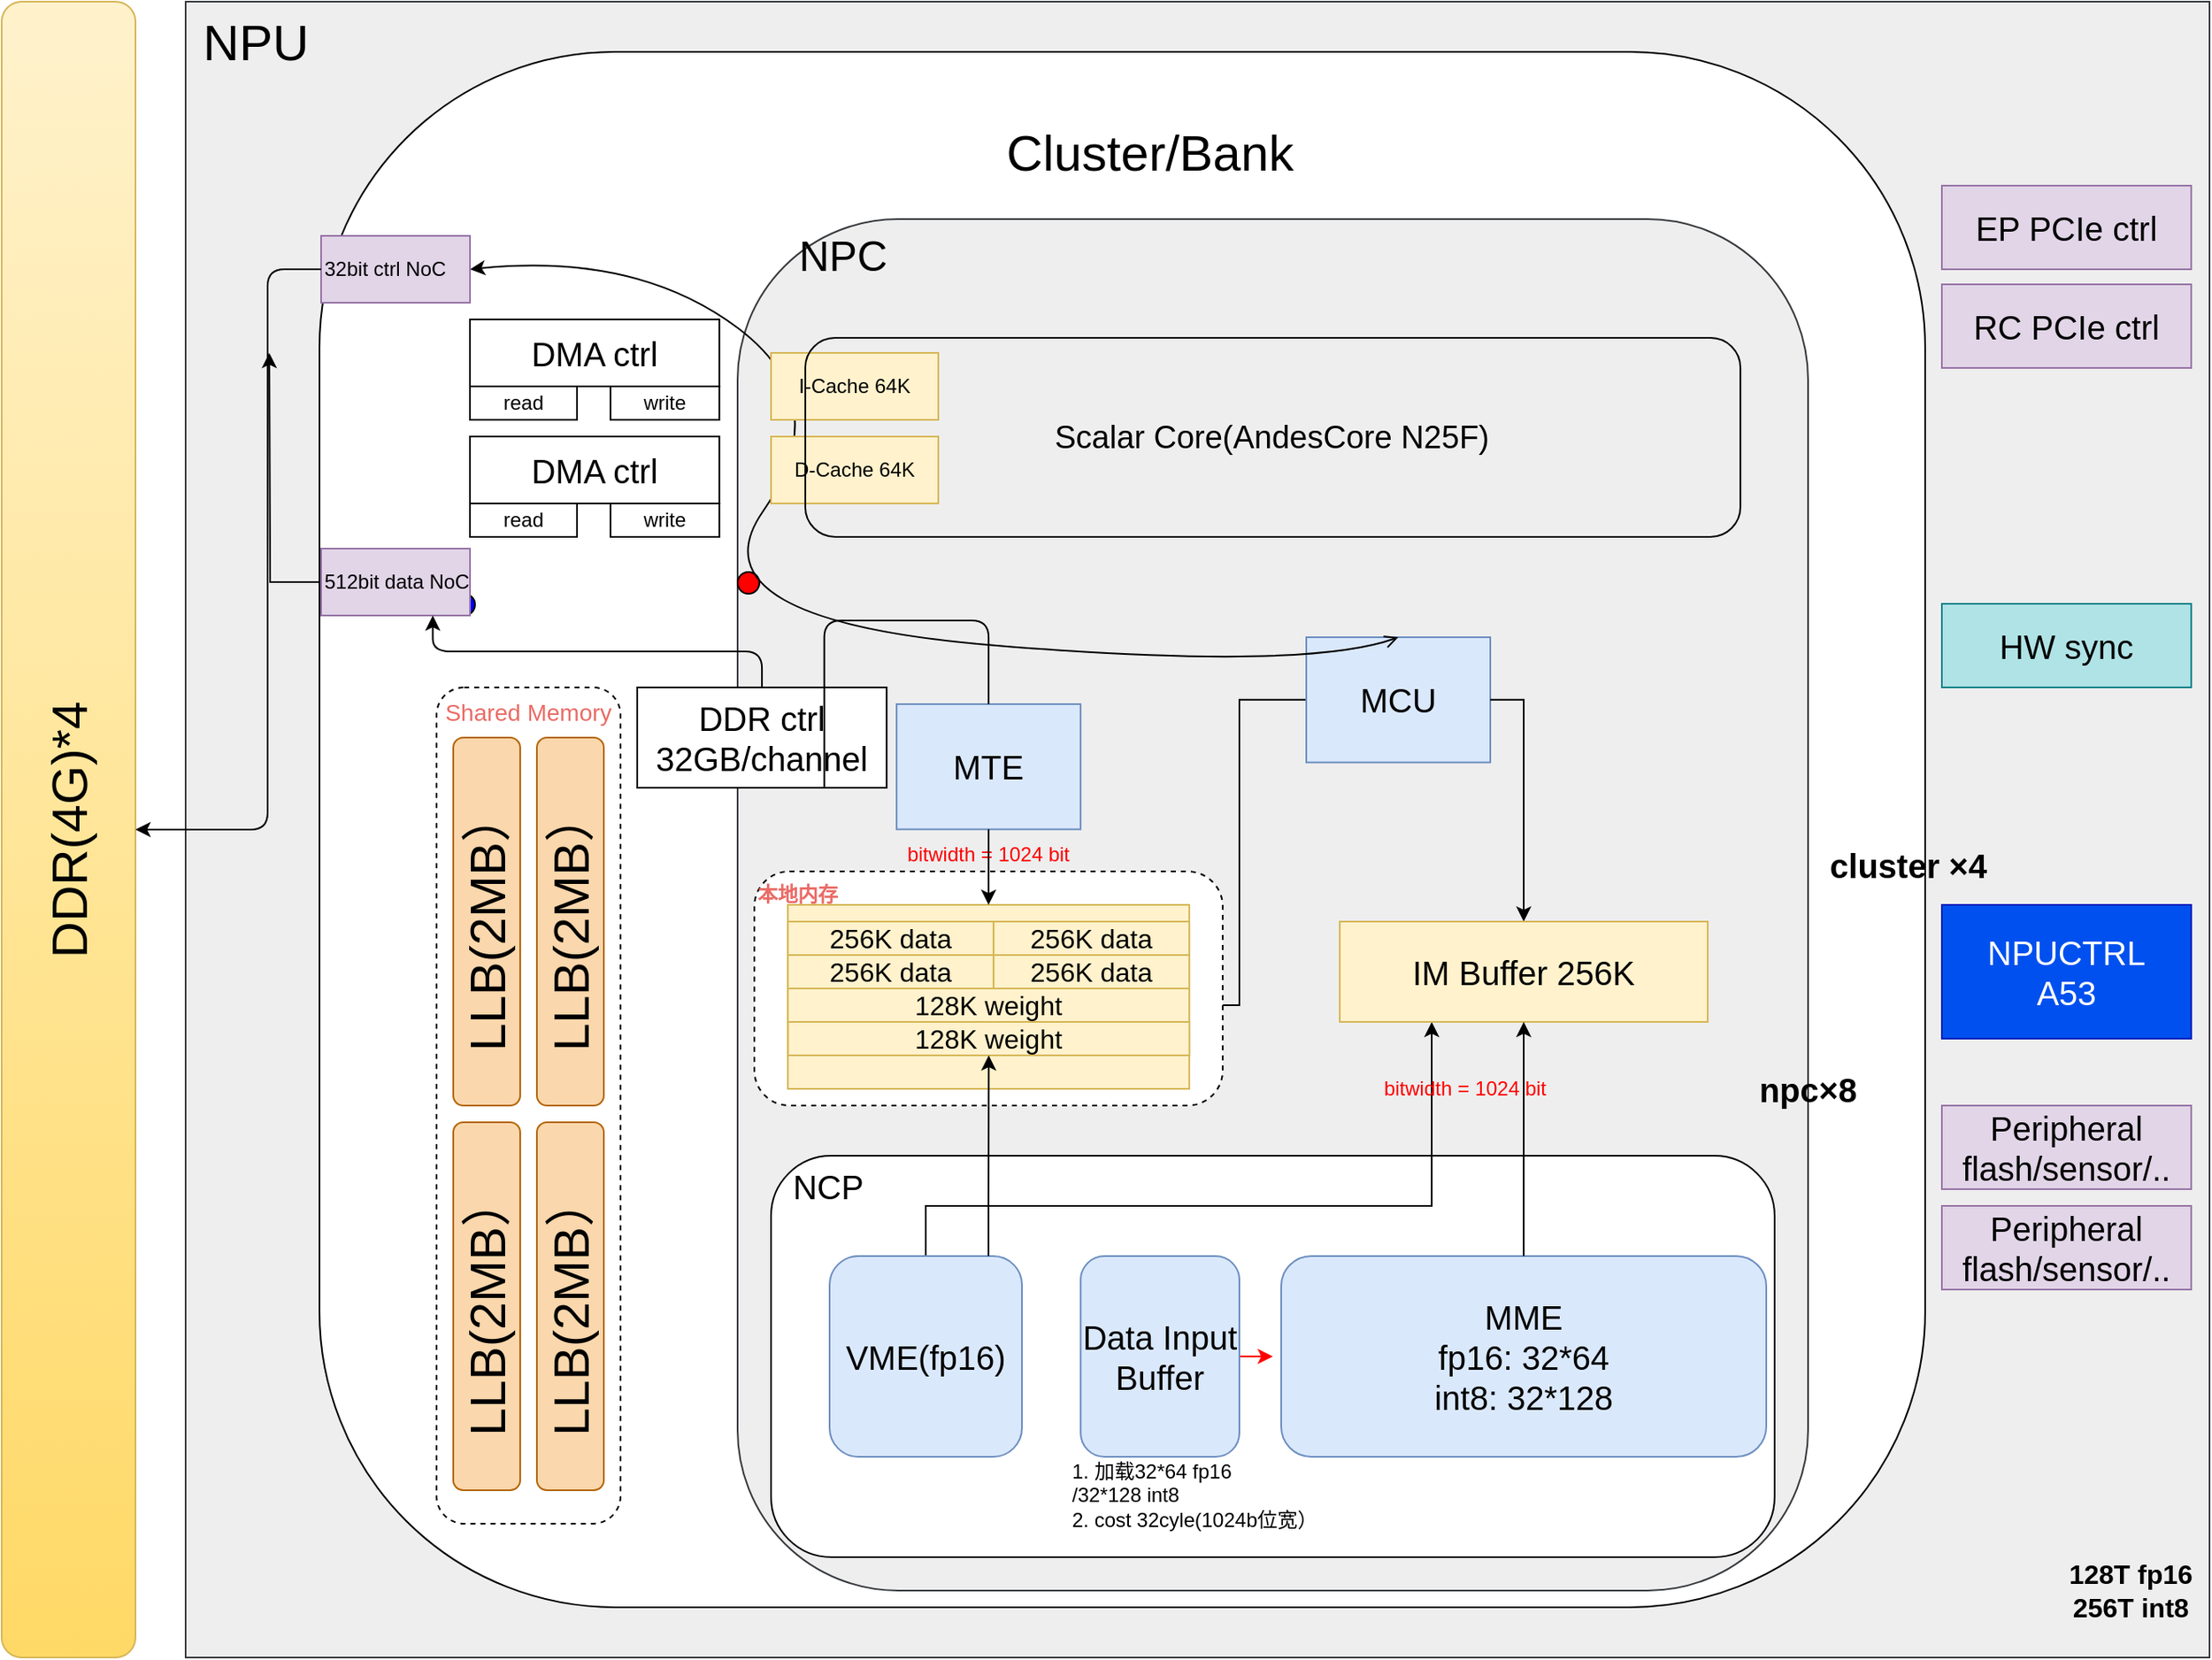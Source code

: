<mxfile version="15.8.2" type="github" pages="3">
  <diagram id="RH-BXJlY21HK2ncOQb-6" name="Page-1">
    <mxGraphModel dx="1635" dy="900" grid="1" gridSize="10" guides="1" tooltips="1" connect="1" arrows="1" fold="1" page="1" pageScale="1" pageWidth="827" pageHeight="1169" math="0" shadow="0">
      <root>
        <mxCell id="0" />
        <mxCell id="1" parent="0" />
        <mxCell id="VPZMi2zPwCTPfSnQQ41B-2" value="&lt;font style=&quot;font-size: 30px&quot;&gt;&amp;nbsp;NPU&lt;/font&gt;" style="rounded=0;whiteSpace=wrap;html=1;fontSize=20;align=left;verticalAlign=top;fillColor=#eeeeee;strokeColor=#36393d;" parent="1" vertex="1">
          <mxGeometry x="390" y="100" width="1210" height="990" as="geometry" />
        </mxCell>
        <mxCell id="VPZMi2zPwCTPfSnQQ41B-3" value="&lt;font style=&quot;font-size: 30px&quot;&gt;&amp;nbsp; &amp;nbsp; &amp;nbsp;&lt;br&gt;&amp;nbsp; &amp;nbsp; Cluster/Bank&lt;/font&gt;" style="rounded=1;whiteSpace=wrap;html=1;align=center;verticalAlign=top;fontSize=25;arcSize=19;" parent="1" vertex="1">
          <mxGeometry x="470" y="130" width="960" height="930" as="geometry" />
        </mxCell>
        <mxCell id="VPZMi2zPwCTPfSnQQ41B-4" value="&lt;font style=&quot;font-size: 25px&quot;&gt;&amp;nbsp; &amp;nbsp; &amp;nbsp;NPC&lt;/font&gt;" style="rounded=1;whiteSpace=wrap;html=1;align=left;verticalAlign=top;fontSize=25;fillColor=#eeeeee;strokeColor=#36393d;" parent="1" vertex="1">
          <mxGeometry x="720" y="230" width="640" height="820" as="geometry" />
        </mxCell>
        <mxCell id="VPZMi2zPwCTPfSnQQ41B-155" value="" style="edgeStyle=orthogonalEdgeStyle;rounded=0;orthogonalLoop=1;jettySize=auto;html=1;entryX=1;entryY=0.5;entryDx=0;entryDy=0;exitX=0;exitY=0.5;exitDx=0;exitDy=0;" parent="1" source="VPZMi2zPwCTPfSnQQ41B-48" target="VPZMi2zPwCTPfSnQQ41B-152" edge="1">
          <mxGeometry relative="1" as="geometry">
            <Array as="points">
              <mxPoint x="1020" y="517" />
              <mxPoint x="1020" y="700" />
              <mxPoint x="990" y="700" />
            </Array>
          </mxGeometry>
        </mxCell>
        <mxCell id="VPZMi2zPwCTPfSnQQ41B-48" value="MCU" style="rounded=0;whiteSpace=wrap;html=1;align=center;fontSize=20;fillColor=#dae8fc;strokeColor=#6c8ebf;" parent="1" vertex="1">
          <mxGeometry x="1060" y="480.0" width="110" height="74.83" as="geometry" />
        </mxCell>
        <mxCell id="VPZMi2zPwCTPfSnQQ41B-53" value="&lt;font style=&quot;font-size: 30px&quot;&gt;LLB(2MB）&lt;br&gt;&lt;/font&gt;" style="rounded=1;whiteSpace=wrap;html=1;align=center;direction=east;flipV=0;horizontal=0;fontSize=25;fillColor=#fad7ac;strokeColor=#b46504;" parent="1" vertex="1">
          <mxGeometry x="550" y="540" width="40" height="220" as="geometry" />
        </mxCell>
        <mxCell id="VPZMi2zPwCTPfSnQQ41B-54" value="&lt;font style=&quot;font-size: 20px&quot;&gt;&amp;nbsp; NCP&lt;/font&gt;" style="rounded=1;whiteSpace=wrap;html=1;align=left;verticalAlign=top;fontSize=20;" parent="1" vertex="1">
          <mxGeometry x="740" y="790" width="600" height="240" as="geometry" />
        </mxCell>
        <mxCell id="VPZMi2zPwCTPfSnQQ41B-61" value="&lt;b&gt;npc×8&lt;/b&gt;" style="text;html=1;strokeColor=none;fillColor=none;align=center;verticalAlign=middle;whiteSpace=wrap;rounded=0;fontSize=20;" parent="1" vertex="1">
          <mxGeometry x="1340" y="740" width="40" height="20" as="geometry" />
        </mxCell>
        <mxCell id="VPZMi2zPwCTPfSnQQ41B-75" value="" style="ellipse;whiteSpace=wrap;html=1;aspect=fixed;fontSize=20;align=center;fillColor=#FF0000;" parent="1" vertex="1">
          <mxGeometry x="720" y="441" width="13" height="13" as="geometry" />
        </mxCell>
        <mxCell id="VPZMi2zPwCTPfSnQQ41B-79" value="" style="curved=1;endArrow=classic;html=1;strokeColor=#000000;fontSize=20;exitX=0.5;exitY=0;exitDx=0;exitDy=0;startArrow=open;startFill=0;entryX=1;entryY=0.5;entryDx=0;entryDy=0;" parent="1" source="VPZMi2zPwCTPfSnQQ41B-48" target="VPZMi2zPwCTPfSnQQ41B-87" edge="1">
          <mxGeometry width="50" height="50" relative="1" as="geometry">
            <mxPoint x="1078.5" y="525.167" as="sourcePoint" />
            <mxPoint x="1210" y="280" as="targetPoint" />
            <Array as="points">
              <mxPoint x="1060" y="500" />
              <mxPoint x="690" y="470" />
              <mxPoint x="780" y="340" />
              <mxPoint x="660" y="250" />
            </Array>
          </mxGeometry>
        </mxCell>
        <mxCell id="VPZMi2zPwCTPfSnQQ41B-83" value="" style="ellipse;whiteSpace=wrap;html=1;aspect=fixed;fontSize=20;align=center;fillColor=#0000FF;" parent="1" vertex="1">
          <mxGeometry x="549.997" y="454" width="13" height="13" as="geometry" />
        </mxCell>
        <mxCell id="VPZMi2zPwCTPfSnQQ41B-86" value="&lt;b&gt;cluster ×4&lt;/b&gt;" style="text;html=1;strokeColor=none;fillColor=none;align=center;verticalAlign=middle;whiteSpace=wrap;rounded=0;fontSize=20;" parent="1" vertex="1">
          <mxGeometry x="1370" y="605.5" width="100" height="20" as="geometry" />
        </mxCell>
        <mxCell id="VPZMi2zPwCTPfSnQQ41B-87" value="32bit ctrl NoC" style="rounded=0;whiteSpace=wrap;html=1;align=left;fillColor=#e1d5e7;strokeColor=#9673a6;" parent="1" vertex="1">
          <mxGeometry x="471" y="240" width="89" height="40" as="geometry" />
        </mxCell>
        <mxCell id="VPZMi2zPwCTPfSnQQ41B-164" style="edgeStyle=orthogonalEdgeStyle;rounded=0;orthogonalLoop=1;jettySize=auto;html=1;exitX=0;exitY=0.5;exitDx=0;exitDy=0;" parent="1" source="VPZMi2zPwCTPfSnQQ41B-88" edge="1">
          <mxGeometry relative="1" as="geometry">
            <mxPoint x="440" y="310" as="targetPoint" />
          </mxGeometry>
        </mxCell>
        <mxCell id="VPZMi2zPwCTPfSnQQ41B-88" value="512bit data NoC" style="rounded=0;whiteSpace=wrap;html=1;align=left;fillColor=#e1d5e7;strokeColor=#9673a6;" parent="1" vertex="1">
          <mxGeometry x="471" y="427" width="89" height="40" as="geometry" />
        </mxCell>
        <mxCell id="VPZMi2zPwCTPfSnQQ41B-94" value="" style="group" parent="1" vertex="1" connectable="0">
          <mxGeometry x="560.0" y="360" width="149.1" height="60" as="geometry" />
        </mxCell>
        <mxCell id="VPZMi2zPwCTPfSnQQ41B-42" value="&lt;font style=&quot;font-size: 20px&quot;&gt;DMA ctrl&lt;/font&gt;" style="rounded=0;whiteSpace=wrap;html=1;align=center;fontSize=20;" parent="VPZMi2zPwCTPfSnQQ41B-94" vertex="1">
          <mxGeometry width="149.1" height="40" as="geometry" />
        </mxCell>
        <mxCell id="VPZMi2zPwCTPfSnQQ41B-90" value="read" style="rounded=0;whiteSpace=wrap;html=1;align=center;" parent="VPZMi2zPwCTPfSnQQ41B-94" vertex="1">
          <mxGeometry x="1.137e-13" y="40" width="64" height="20" as="geometry" />
        </mxCell>
        <mxCell id="VPZMi2zPwCTPfSnQQ41B-91" value="write" style="rounded=0;whiteSpace=wrap;html=1;align=center;" parent="VPZMi2zPwCTPfSnQQ41B-94" vertex="1">
          <mxGeometry x="84.0" y="40" width="65.1" height="20" as="geometry" />
        </mxCell>
        <mxCell id="VPZMi2zPwCTPfSnQQ41B-95" value="" style="group" parent="1" vertex="1" connectable="0">
          <mxGeometry x="560" y="290" width="149.1" height="60" as="geometry" />
        </mxCell>
        <mxCell id="VPZMi2zPwCTPfSnQQ41B-96" value="&lt;font style=&quot;font-size: 20px&quot;&gt;DMA ctrl&lt;/font&gt;" style="rounded=0;whiteSpace=wrap;html=1;align=center;fontSize=20;" parent="VPZMi2zPwCTPfSnQQ41B-95" vertex="1">
          <mxGeometry width="149.1" height="40" as="geometry" />
        </mxCell>
        <mxCell id="VPZMi2zPwCTPfSnQQ41B-97" value="read" style="rounded=0;whiteSpace=wrap;html=1;align=center;" parent="VPZMi2zPwCTPfSnQQ41B-95" vertex="1">
          <mxGeometry x="1.137e-13" y="40" width="64" height="20" as="geometry" />
        </mxCell>
        <mxCell id="VPZMi2zPwCTPfSnQQ41B-98" value="write" style="rounded=0;whiteSpace=wrap;html=1;align=center;" parent="VPZMi2zPwCTPfSnQQ41B-95" vertex="1">
          <mxGeometry x="84.0" y="40" width="65.1" height="20" as="geometry" />
        </mxCell>
        <mxCell id="VPZMi2zPwCTPfSnQQ41B-101" value="&lt;font style=&quot;font-size: 20px&quot;&gt;EP PCIe ctrl&lt;br&gt;&lt;/font&gt;" style="rounded=0;whiteSpace=wrap;html=1;align=center;fontSize=20;fillColor=#e1d5e7;strokeColor=#9673a6;" parent="1" vertex="1">
          <mxGeometry x="1440" y="210" width="149.1" height="50" as="geometry" />
        </mxCell>
        <mxCell id="VPZMi2zPwCTPfSnQQ41B-102" value="&lt;font style=&quot;font-size: 20px&quot;&gt;RC PCIe ctrl&lt;br&gt;&lt;/font&gt;" style="rounded=0;whiteSpace=wrap;html=1;align=center;fontSize=20;fillColor=#e1d5e7;strokeColor=#9673a6;" parent="1" vertex="1">
          <mxGeometry x="1440" y="269" width="149.1" height="50" as="geometry" />
        </mxCell>
        <mxCell id="VPZMi2zPwCTPfSnQQ41B-103" value="&lt;font style=&quot;font-size: 20px&quot;&gt;HW sync&lt;br&gt;&lt;/font&gt;" style="rounded=0;whiteSpace=wrap;html=1;align=center;fontSize=20;fillColor=#b0e3e6;strokeColor=#0e8088;" parent="1" vertex="1">
          <mxGeometry x="1440" y="460" width="149.1" height="50" as="geometry" />
        </mxCell>
        <mxCell id="VPZMi2zPwCTPfSnQQ41B-104" value="&lt;font style=&quot;font-size: 30px&quot;&gt;DDR(4G)*4&lt;br&gt;&lt;/font&gt;" style="rounded=1;whiteSpace=wrap;html=1;align=center;direction=east;flipV=0;horizontal=0;fontSize=25;fillColor=#fff2cc;strokeColor=#d6b656;gradientColor=#ffd966;" parent="1" vertex="1">
          <mxGeometry x="280" y="100" width="80" height="990" as="geometry" />
        </mxCell>
        <mxCell id="VPZMi2zPwCTPfSnQQ41B-105" value="&lt;font style=&quot;font-size: 20px&quot;&gt;NPUCTRL&lt;br&gt;A53&lt;br&gt;&lt;/font&gt;" style="rounded=0;whiteSpace=wrap;html=1;align=center;fontSize=20;fillColor=#0050ef;strokeColor=#001DBC;fontColor=#ffffff;" parent="1" vertex="1">
          <mxGeometry x="1440" y="640" width="149.1" height="80" as="geometry" />
        </mxCell>
        <mxCell id="VPZMi2zPwCTPfSnQQ41B-106" value="&lt;font style=&quot;font-size: 20px&quot;&gt;&lt;span class=&quot;fontstyle0&quot;&gt;Peripheral&lt;br&gt;&lt;/span&gt;flash/sensor/..&lt;br style=&quot;line-height: normal&quot;&gt;&lt;/font&gt;" style="rounded=0;whiteSpace=wrap;html=1;align=center;fontSize=20;fillColor=#e1d5e7;strokeColor=#9673a6;" parent="1" vertex="1">
          <mxGeometry x="1440" y="760" width="149.1" height="50" as="geometry" />
        </mxCell>
        <mxCell id="VPZMi2zPwCTPfSnQQ41B-107" value="&lt;font style=&quot;font-size: 20px&quot;&gt;&lt;span class=&quot;fontstyle0&quot;&gt;Peripheral&lt;br&gt;&lt;/span&gt;flash/sensor/..&lt;br style=&quot;line-height: normal&quot;&gt;&lt;/font&gt;" style="rounded=0;whiteSpace=wrap;html=1;align=center;fontSize=20;fillColor=#e1d5e7;strokeColor=#9673a6;" parent="1" vertex="1">
          <mxGeometry x="1440" y="820" width="149.1" height="50" as="geometry" />
        </mxCell>
        <mxCell id="VPZMi2zPwCTPfSnQQ41B-108" value="&lt;font style=&quot;font-size: 16px&quot;&gt;&lt;b&gt;128T fp16&lt;br&gt;256T int8&lt;/b&gt;&lt;/font&gt;" style="text;html=1;strokeColor=none;fillColor=none;align=center;verticalAlign=middle;whiteSpace=wrap;rounded=0;" parent="1" vertex="1">
          <mxGeometry x="1508.1" y="1040" width="90" height="20" as="geometry" />
        </mxCell>
        <mxCell id="VPZMi2zPwCTPfSnQQ41B-111" value="I-Cache 64K" style="rounded=0;whiteSpace=wrap;html=1;align=center;fillColor=#fff2cc;strokeColor=#d6b656;" parent="1" vertex="1">
          <mxGeometry x="740" y="310" width="100" height="40" as="geometry" />
        </mxCell>
        <mxCell id="VPZMi2zPwCTPfSnQQ41B-113" value="D-Cache 64K" style="rounded=0;whiteSpace=wrap;html=1;align=center;fillColor=#fff2cc;strokeColor=#d6b656;" parent="1" vertex="1">
          <mxGeometry x="740" y="360" width="100" height="40" as="geometry" />
        </mxCell>
        <mxCell id="VPZMi2zPwCTPfSnQQ41B-116" value="MTE" style="rounded=0;whiteSpace=wrap;html=1;align=center;fontSize=20;fillColor=#dae8fc;strokeColor=#6c8ebf;" parent="1" vertex="1">
          <mxGeometry x="815.05" y="520" width="110" height="74.83" as="geometry" />
        </mxCell>
        <mxCell id="VPZMi2zPwCTPfSnQQ41B-124" style="edgeStyle=orthogonalEdgeStyle;rounded=0;orthogonalLoop=1;jettySize=auto;html=1;exitX=1;exitY=0.5;exitDx=0;exitDy=0;entryX=0.5;entryY=0;entryDx=0;entryDy=0;" parent="1" source="VPZMi2zPwCTPfSnQQ41B-48" target="VPZMi2zPwCTPfSnQQ41B-146" edge="1">
          <mxGeometry relative="1" as="geometry">
            <mxPoint x="1190" y="640" as="targetPoint" />
            <Array as="points">
              <mxPoint x="1190" y="517" />
              <mxPoint x="1190" y="650" />
            </Array>
          </mxGeometry>
        </mxCell>
        <mxCell id="VPZMi2zPwCTPfSnQQ41B-163" style="edgeStyle=orthogonalEdgeStyle;rounded=0;orthogonalLoop=1;jettySize=auto;html=1;exitX=0;exitY=0.5;exitDx=0;exitDy=0;entryX=0.25;entryY=1;entryDx=0;entryDy=0;" parent="1" source="VPZMi2zPwCTPfSnQQ41B-134" target="VPZMi2zPwCTPfSnQQ41B-146" edge="1">
          <mxGeometry relative="1" as="geometry">
            <Array as="points">
              <mxPoint x="833" y="820" />
              <mxPoint x="1135" y="820" />
            </Array>
          </mxGeometry>
        </mxCell>
        <mxCell id="VPZMi2zPwCTPfSnQQ41B-134" value="&lt;span style=&quot;font-size: 20px&quot;&gt;VME(fp16)&lt;/span&gt;" style="rounded=1;whiteSpace=wrap;html=1;align=center;direction=south;fillColor=#dae8fc;strokeColor=#6c8ebf;" parent="1" vertex="1">
          <mxGeometry x="775" y="850" width="115" height="120" as="geometry" />
        </mxCell>
        <mxCell id="VPZMi2zPwCTPfSnQQ41B-135" value="&lt;span style=&quot;font-size: 20px&quot;&gt;MME&lt;br&gt;fp16: 32*64&lt;br&gt;int8: 32*128&lt;br&gt;&lt;/span&gt;" style="rounded=1;whiteSpace=wrap;html=1;align=center;fillColor=#dae8fc;strokeColor=#6c8ebf;" parent="1" vertex="1">
          <mxGeometry x="1045" y="850" width="290" height="120" as="geometry" />
        </mxCell>
        <mxCell id="2h-o2RLka2krurUrH0nV-1" style="edgeStyle=orthogonalEdgeStyle;rounded=0;orthogonalLoop=1;jettySize=auto;html=1;exitX=0.5;exitY=0;exitDx=0;exitDy=0;strokeWidth=1;strokeColor=#FF0000;" parent="1" source="VPZMi2zPwCTPfSnQQ41B-136" target="VPZMi2zPwCTPfSnQQ41B-54" edge="1">
          <mxGeometry relative="1" as="geometry" />
        </mxCell>
        <mxCell id="VPZMi2zPwCTPfSnQQ41B-136" value="&lt;span style=&quot;font-size: 20px&quot;&gt;Data Input&lt;br&gt;Buffer&lt;br&gt;&lt;/span&gt;" style="rounded=1;whiteSpace=wrap;html=1;align=center;direction=south;fillColor=#dae8fc;strokeColor=#6c8ebf;" parent="1" vertex="1">
          <mxGeometry x="925.1" y="850" width="94.9" height="120" as="geometry" />
        </mxCell>
        <mxCell id="VPZMi2zPwCTPfSnQQ41B-146" value="IM Buffer 256K" style="rounded=0;whiteSpace=wrap;html=1;align=center;fontSize=20;horizontal=1;fillColor=#fff2cc;strokeColor=#d6b656;" parent="1" vertex="1">
          <mxGeometry x="1080" y="650" width="220" height="60" as="geometry" />
        </mxCell>
        <mxCell id="VPZMi2zPwCTPfSnQQ41B-147" value="" style="group;verticalAlign=top;align=left;" parent="1" vertex="1" connectable="0">
          <mxGeometry x="750.05" y="620" width="260" height="430" as="geometry" />
        </mxCell>
        <mxCell id="2h-o2RLka2krurUrH0nV-2" value="&lt;b&gt;&lt;font color=&quot;#ea6b66&quot;&gt;本地内存&lt;/font&gt;&lt;/b&gt;" style="rounded=1;whiteSpace=wrap;html=1;dashed=1;align=left;verticalAlign=top;" parent="VPZMi2zPwCTPfSnQQ41B-147" vertex="1">
          <mxGeometry x="-20.05" width="280.05" height="140" as="geometry" />
        </mxCell>
        <mxCell id="VPZMi2zPwCTPfSnQQ41B-148" value="L1 Buffer(1.25M)" style="rounded=0;whiteSpace=wrap;html=1;align=center;fontSize=20;horizontal=1;verticalAlign=top;fillColor=#fff2cc;strokeColor=#d6b656;" parent="VPZMi2zPwCTPfSnQQ41B-147" vertex="1">
          <mxGeometry y="20" width="240" height="110" as="geometry" />
        </mxCell>
        <mxCell id="VPZMi2zPwCTPfSnQQ41B-149" value="&lt;font style=&quot;font-size: 16px&quot;&gt;256K data&lt;/font&gt;" style="rounded=0;whiteSpace=wrap;html=1;align=center;fillColor=#fff2cc;strokeColor=#d6b656;" parent="VPZMi2zPwCTPfSnQQ41B-147" vertex="1">
          <mxGeometry y="30" width="123" height="20" as="geometry" />
        </mxCell>
        <mxCell id="VPZMi2zPwCTPfSnQQ41B-150" value="&lt;font style=&quot;font-size: 16px&quot;&gt;256K data&lt;/font&gt;" style="rounded=0;whiteSpace=wrap;html=1;align=center;fillColor=#fff2cc;strokeColor=#d6b656;" parent="VPZMi2zPwCTPfSnQQ41B-147" vertex="1">
          <mxGeometry x="123" y="30" width="117" height="20" as="geometry" />
        </mxCell>
        <mxCell id="VPZMi2zPwCTPfSnQQ41B-151" value="&lt;font style=&quot;font-size: 16px&quot;&gt;256K data&lt;/font&gt;" style="rounded=0;whiteSpace=wrap;html=1;align=center;fillColor=#fff2cc;strokeColor=#d6b656;" parent="VPZMi2zPwCTPfSnQQ41B-147" vertex="1">
          <mxGeometry y="50" width="123" height="20" as="geometry" />
        </mxCell>
        <mxCell id="VPZMi2zPwCTPfSnQQ41B-152" value="&lt;font style=&quot;font-size: 16px&quot;&gt;256K data&lt;/font&gt;" style="rounded=0;whiteSpace=wrap;html=1;align=center;fillColor=#fff2cc;strokeColor=#d6b656;" parent="VPZMi2zPwCTPfSnQQ41B-147" vertex="1">
          <mxGeometry x="123" y="50" width="117" height="20" as="geometry" />
        </mxCell>
        <mxCell id="VPZMi2zPwCTPfSnQQ41B-153" value="&lt;font style=&quot;font-size: 16px&quot;&gt;128K weight&lt;/font&gt;" style="rounded=0;whiteSpace=wrap;html=1;align=center;fillColor=#fff2cc;strokeColor=#d6b656;" parent="VPZMi2zPwCTPfSnQQ41B-147" vertex="1">
          <mxGeometry y="70" width="240" height="20" as="geometry" />
        </mxCell>
        <mxCell id="VPZMi2zPwCTPfSnQQ41B-154" value="&lt;font style=&quot;font-size: 16px&quot;&gt;128K weight&lt;/font&gt;" style="rounded=0;whiteSpace=wrap;html=1;align=center;fillColor=#fff2cc;strokeColor=#d6b656;" parent="VPZMi2zPwCTPfSnQQ41B-147" vertex="1">
          <mxGeometry x="0.1" y="90" width="240" height="20" as="geometry" />
        </mxCell>
        <mxCell id="VPZMi2zPwCTPfSnQQ41B-158" value="" style="edgeStyle=elbowEdgeStyle;elbow=vertical;endArrow=classic;html=1;exitX=0.5;exitY=0;exitDx=0;exitDy=0;entryX=0.75;entryY=1;entryDx=0;entryDy=0;startArrow=none;" parent="1" source="VPZMi2zPwCTPfSnQQ41B-99" target="VPZMi2zPwCTPfSnQQ41B-88" edge="1">
          <mxGeometry width="50" height="50" relative="1" as="geometry">
            <mxPoint x="510" y="420" as="sourcePoint" />
            <mxPoint x="660" y="568" as="targetPoint" />
            <Array as="points" />
          </mxGeometry>
        </mxCell>
        <mxCell id="VPZMi2zPwCTPfSnQQ41B-131" style="edgeStyle=orthogonalEdgeStyle;rounded=0;orthogonalLoop=1;jettySize=auto;html=1;exitX=0.5;exitY=0;exitDx=0;exitDy=0;entryX=0.5;entryY=1;entryDx=0;entryDy=0;" parent="1" source="VPZMi2zPwCTPfSnQQ41B-135" target="VPZMi2zPwCTPfSnQQ41B-146" edge="1">
          <mxGeometry relative="1" as="geometry">
            <mxPoint x="1190" y="750" as="targetPoint" />
            <Array as="points">
              <mxPoint x="1190" y="850" />
            </Array>
          </mxGeometry>
        </mxCell>
        <mxCell id="VPZMi2zPwCTPfSnQQ41B-166" value="&lt;font style=&quot;font-size: 30px&quot;&gt;LLB(2MB）&lt;br&gt;&lt;/font&gt;" style="rounded=1;whiteSpace=wrap;html=1;align=center;direction=east;flipV=0;horizontal=0;fontSize=25;fillColor=#fad7ac;strokeColor=#b46504;" parent="1" vertex="1">
          <mxGeometry x="600" y="540" width="40" height="220" as="geometry" />
        </mxCell>
        <mxCell id="VPZMi2zPwCTPfSnQQ41B-168" value="&lt;font style=&quot;font-size: 30px&quot;&gt;LLB(2MB）&lt;br&gt;&lt;/font&gt;" style="rounded=1;whiteSpace=wrap;html=1;align=center;direction=east;flipV=0;horizontal=0;fontSize=25;fillColor=#fad7ac;strokeColor=#b46504;" parent="1" vertex="1">
          <mxGeometry x="600" y="770" width="40" height="220" as="geometry" />
        </mxCell>
        <mxCell id="VPZMi2zPwCTPfSnQQ41B-169" value="&lt;font style=&quot;font-size: 30px&quot;&gt;LLB(2MB）&lt;br&gt;&lt;/font&gt;" style="rounded=1;whiteSpace=wrap;html=1;align=center;direction=east;flipV=0;horizontal=0;fontSize=25;fillColor=#fad7ac;strokeColor=#b46504;" parent="1" vertex="1">
          <mxGeometry x="550" y="770" width="40" height="220" as="geometry" />
        </mxCell>
        <mxCell id="VPZMi2zPwCTPfSnQQ41B-110" value="" style="endArrow=classic;html=1;fontFamily=Helvetica;fontSize=11;fontColor=#000000;align=center;strokeColor=#000000;edgeStyle=elbowEdgeStyle;elbow=horizontal;startArrow=none;startFill=0;endFill=1;entryX=1;entryY=0.5;entryDx=0;entryDy=0;" parent="1" source="VPZMi2zPwCTPfSnQQ41B-87" target="VPZMi2zPwCTPfSnQQ41B-104" edge="1">
          <mxGeometry width="50" height="50" relative="1" as="geometry">
            <mxPoint x="450" y="190" as="sourcePoint" />
            <mxPoint x="500" y="140" as="targetPoint" />
            <Array as="points">
              <mxPoint x="439" y="330" />
            </Array>
          </mxGeometry>
        </mxCell>
        <mxCell id="VPZMi2zPwCTPfSnQQ41B-170" value="1. 加载32*64 fp16&lt;br&gt;/32*128 int8&lt;br&gt;2. cost 32cyle(1024b位宽）&lt;br&gt;&lt;div&gt;&lt;br&gt;&lt;/div&gt;" style="text;html=1;align=left;verticalAlign=middle;resizable=0;points=[];autosize=1;strokeColor=none;" parent="1" vertex="1">
          <mxGeometry x="917.55" y="970" width="160" height="60" as="geometry" />
        </mxCell>
        <mxCell id="VPZMi2zPwCTPfSnQQ41B-174" value="bitwidth = 1024 bit" style="text;html=1;strokeColor=none;fillColor=none;align=center;verticalAlign=middle;whiteSpace=wrap;rounded=0;dashed=1;dashPattern=1 1;fontColor=#FF0000;" parent="1" vertex="1">
          <mxGeometry x="1100" y="740" width="110" height="20" as="geometry" />
        </mxCell>
        <mxCell id="VPZMi2zPwCTPfSnQQ41B-175" value="bitwidth = 1024 bit" style="text;html=1;strokeColor=none;fillColor=none;align=center;verticalAlign=middle;whiteSpace=wrap;rounded=0;dashed=1;dashPattern=1 1;fontColor=#FF0000;" parent="1" vertex="1">
          <mxGeometry x="815.05" y="600" width="110" height="20" as="geometry" />
        </mxCell>
        <mxCell id="IZw4NLqJaevcYy1kw-eQ-1" value="&lt;font style=&quot;font-size: 19px&quot;&gt;Scalar Core(AndesCore N25F)&lt;/font&gt;" style="rounded=1;whiteSpace=wrap;html=1;fillColor=none;" parent="1" vertex="1">
          <mxGeometry x="760.45" y="301" width="559.1" height="119" as="geometry" />
        </mxCell>
        <mxCell id="VPZMi2zPwCTPfSnQQ41B-156" style="edgeStyle=orthogonalEdgeStyle;rounded=0;orthogonalLoop=1;jettySize=auto;html=1;entryX=0.5;entryY=1;entryDx=0;entryDy=0;" parent="1" source="VPZMi2zPwCTPfSnQQ41B-134" target="VPZMi2zPwCTPfSnQQ41B-154" edge="1">
          <mxGeometry relative="1" as="geometry">
            <Array as="points">
              <mxPoint x="870" y="820" />
              <mxPoint x="870" y="820" />
            </Array>
          </mxGeometry>
        </mxCell>
        <mxCell id="VPZMi2zPwCTPfSnQQ41B-160" style="edgeStyle=orthogonalEdgeStyle;rounded=0;orthogonalLoop=1;jettySize=auto;html=1;exitX=0.5;exitY=1;exitDx=0;exitDy=0;entryX=0.5;entryY=0;entryDx=0;entryDy=0;" parent="1" source="VPZMi2zPwCTPfSnQQ41B-116" target="VPZMi2zPwCTPfSnQQ41B-148" edge="1">
          <mxGeometry relative="1" as="geometry" />
        </mxCell>
        <mxCell id="VPZMi2zPwCTPfSnQQ41B-99" value="&lt;font style=&quot;font-size: 20px&quot;&gt;DDR ctrl&lt;br&gt;32GB/channel&lt;br&gt;&lt;/font&gt;" style="rounded=0;whiteSpace=wrap;html=1;align=center;fontSize=20;" parent="1" vertex="1">
          <mxGeometry x="660.0" y="510" width="149.1" height="60" as="geometry" />
        </mxCell>
        <mxCell id="VPZMi2zPwCTPfSnQQ41B-172" value="&lt;font style=&quot;font-size: 14px&quot; color=&quot;#ea6b66&quot;&gt;Shared Memory&lt;/font&gt;" style="rounded=1;whiteSpace=wrap;html=1;align=center;dashed=1;fillColor=none;verticalAlign=top;" parent="1" vertex="1">
          <mxGeometry x="540" y="510" width="110" height="500" as="geometry" />
        </mxCell>
        <mxCell id="6xP5FB_vHNNzR61a9Jvr-1" value="" style="edgeStyle=elbowEdgeStyle;elbow=vertical;endArrow=none;html=1;exitX=0.5;exitY=0;exitDx=0;exitDy=0;entryX=0.75;entryY=1;entryDx=0;entryDy=0;" edge="1" parent="1" source="VPZMi2zPwCTPfSnQQ41B-116" target="VPZMi2zPwCTPfSnQQ41B-99">
          <mxGeometry width="50" height="50" relative="1" as="geometry">
            <mxPoint x="870.05" y="520" as="sourcePoint" />
            <mxPoint x="547.75" y="330" as="targetPoint" />
            <Array as="points">
              <mxPoint x="700" y="470" />
            </Array>
          </mxGeometry>
        </mxCell>
      </root>
    </mxGraphModel>
  </diagram>
  <diagram id="YUnvpL58icLQoXFxN1gV" name="Page-2">
    <mxGraphModel dx="1635" dy="900" grid="1" gridSize="10" guides="1" tooltips="1" connect="1" arrows="1" fold="1" page="1" pageScale="1" pageWidth="827" pageHeight="1169" math="0" shadow="0">
      <root>
        <mxCell id="CVZmvJqqOJEwMbDorYkQ-0" />
        <mxCell id="CVZmvJqqOJEwMbDorYkQ-1" parent="CVZmvJqqOJEwMbDorYkQ-0" />
        <mxCell id="CVZmvJqqOJEwMbDorYkQ-4" value="" style="edgeStyle=orthogonalEdgeStyle;rounded=0;orthogonalLoop=1;jettySize=auto;html=1;" edge="1" parent="CVZmvJqqOJEwMbDorYkQ-1" source="CVZmvJqqOJEwMbDorYkQ-2" target="CVZmvJqqOJEwMbDorYkQ-3">
          <mxGeometry relative="1" as="geometry" />
        </mxCell>
        <mxCell id="CVZmvJqqOJEwMbDorYkQ-6" style="edgeStyle=orthogonalEdgeStyle;rounded=0;orthogonalLoop=1;jettySize=auto;html=1;exitX=0.5;exitY=1;exitDx=0;exitDy=0;" edge="1" parent="CVZmvJqqOJEwMbDorYkQ-1" source="CVZmvJqqOJEwMbDorYkQ-2" target="CVZmvJqqOJEwMbDorYkQ-5">
          <mxGeometry relative="1" as="geometry" />
        </mxCell>
        <mxCell id="CVZmvJqqOJEwMbDorYkQ-2" value="&lt;font style=&quot;font-size: 18px&quot;&gt;core0&lt;/font&gt;" style="rounded=0;whiteSpace=wrap;html=1;" vertex="1" parent="CVZmvJqqOJEwMbDorYkQ-1">
          <mxGeometry x="250" y="140" width="120" height="60" as="geometry" />
        </mxCell>
        <mxCell id="CVZmvJqqOJEwMbDorYkQ-3" value="&lt;font style=&quot;font-size: 18px&quot;&gt;icache 64K&lt;/font&gt;" style="rounded=0;whiteSpace=wrap;html=1;" vertex="1" parent="CVZmvJqqOJEwMbDorYkQ-1">
          <mxGeometry x="130" y="240" width="120" height="60" as="geometry" />
        </mxCell>
        <mxCell id="CVZmvJqqOJEwMbDorYkQ-5" value="&lt;font style=&quot;font-size: 18px&quot;&gt;icache 64K&lt;/font&gt;" style="rounded=0;whiteSpace=wrap;html=1;" vertex="1" parent="CVZmvJqqOJEwMbDorYkQ-1">
          <mxGeometry x="370" y="240" width="120" height="60" as="geometry" />
        </mxCell>
        <mxCell id="4NQOFdNSDUxu7oDe8nAX-2" value="" style="edgeStyle=orthogonalEdgeStyle;rounded=0;orthogonalLoop=1;jettySize=auto;html=1;" edge="1" parent="CVZmvJqqOJEwMbDorYkQ-1" source="4NQOFdNSDUxu7oDe8nAX-0" target="4NQOFdNSDUxu7oDe8nAX-1">
          <mxGeometry relative="1" as="geometry" />
        </mxCell>
        <mxCell id="4NQOFdNSDUxu7oDe8nAX-0" value="&lt;font style=&quot;font-size: 18px&quot;&gt;NOC&lt;/font&gt;" style="rounded=0;whiteSpace=wrap;html=1;" vertex="1" parent="CVZmvJqqOJEwMbDorYkQ-1">
          <mxGeometry x="130" y="320" width="360" height="60" as="geometry" />
        </mxCell>
        <mxCell id="4NQOFdNSDUxu7oDe8nAX-1" value="&lt;font style=&quot;font-size: 18px&quot;&gt;DDR&lt;/font&gt;" style="whiteSpace=wrap;html=1;rounded=0;" vertex="1" parent="CVZmvJqqOJEwMbDorYkQ-1">
          <mxGeometry x="130" y="400" width="360" height="60" as="geometry" />
        </mxCell>
      </root>
    </mxGraphModel>
  </diagram>
  <diagram id="fMcRJht7GG_vucfMIe4_" name="profiling地址空间">
    <mxGraphModel dx="1363" dy="750" grid="1" gridSize="10" guides="1" tooltips="1" connect="1" arrows="1" fold="1" page="1" pageScale="1" pageWidth="827" pageHeight="1169" math="0" shadow="0">
      <root>
        <mxCell id="j41WISToWvCkCgTaI1nx-0" />
        <mxCell id="j41WISToWvCkCgTaI1nx-1" parent="j41WISToWvCkCgTaI1nx-0" />
        <mxCell id="Y7X7VhGR1HwTSlWaHUNW-0" value="" style="rounded=0;whiteSpace=wrap;html=1;fontSize=18;" vertex="1" parent="j41WISToWvCkCgTaI1nx-1">
          <mxGeometry x="160" y="120" width="120" height="560" as="geometry" />
        </mxCell>
        <mxCell id="Y7X7VhGR1HwTSlWaHUNW-2" value="" style="endArrow=none;dashed=1;html=1;rounded=0;fontSize=18;" edge="1" parent="j41WISToWvCkCgTaI1nx-1">
          <mxGeometry width="50" height="50" relative="1" as="geometry">
            <mxPoint x="393" y="330" as="sourcePoint" />
            <mxPoint x="513" y="330" as="targetPoint" />
          </mxGeometry>
        </mxCell>
        <mxCell id="Y7X7VhGR1HwTSlWaHUNW-3" value="" style="endArrow=none;dashed=1;html=1;rounded=0;fontSize=18;" edge="1" parent="j41WISToWvCkCgTaI1nx-1">
          <mxGeometry width="50" height="50" relative="1" as="geometry">
            <mxPoint x="160" y="440" as="sourcePoint" />
            <mxPoint x="280" y="440" as="targetPoint" />
          </mxGeometry>
        </mxCell>
        <mxCell id="Y7X7VhGR1HwTSlWaHUNW-4" value="0xc000 0000" style="text;html=1;strokeColor=none;fillColor=none;align=center;verticalAlign=middle;whiteSpace=wrap;rounded=0;fontSize=18;" vertex="1" parent="j41WISToWvCkCgTaI1nx-1">
          <mxGeometry x="50" y="410" width="110" height="30" as="geometry" />
        </mxCell>
        <mxCell id="Y7X7VhGR1HwTSlWaHUNW-5" value="" style="rounded=0;whiteSpace=wrap;html=1;fontSize=18;" vertex="1" parent="j41WISToWvCkCgTaI1nx-1">
          <mxGeometry x="519" y="120" width="120" height="560" as="geometry" />
        </mxCell>
        <mxCell id="Y7X7VhGR1HwTSlWaHUNW-6" value="" style="endArrow=none;dashed=1;html=1;rounded=0;fontSize=18;" edge="1" parent="j41WISToWvCkCgTaI1nx-1">
          <mxGeometry width="50" height="50" relative="1" as="geometry">
            <mxPoint x="519" y="640" as="sourcePoint" />
            <mxPoint x="639" y="640" as="targetPoint" />
          </mxGeometry>
        </mxCell>
        <mxCell id="Y7X7VhGR1HwTSlWaHUNW-7" value="0xc100 0000" style="text;html=1;strokeColor=none;fillColor=none;align=center;verticalAlign=middle;whiteSpace=wrap;rounded=0;fontSize=18;" vertex="1" parent="j41WISToWvCkCgTaI1nx-1">
          <mxGeometry x="400" y="610" width="113" height="30" as="geometry" />
        </mxCell>
        <mxCell id="Y7X7VhGR1HwTSlWaHUNW-8" value="0xc180 0000" style="text;html=1;strokeColor=none;fillColor=none;align=center;verticalAlign=middle;whiteSpace=wrap;rounded=0;fontSize=18;" vertex="1" parent="j41WISToWvCkCgTaI1nx-1">
          <mxGeometry x="400" y="570" width="113" height="30" as="geometry" />
        </mxCell>
        <mxCell id="Y7X7VhGR1HwTSlWaHUNW-9" value="" style="endArrow=none;dashed=1;html=1;rounded=0;fontSize=18;" edge="1" parent="j41WISToWvCkCgTaI1nx-1">
          <mxGeometry width="50" height="50" relative="1" as="geometry">
            <mxPoint x="519" y="599.17" as="sourcePoint" />
            <mxPoint x="639" y="599.17" as="targetPoint" />
          </mxGeometry>
        </mxCell>
        <mxCell id="Y7X7VhGR1HwTSlWaHUNW-10" value="IRAM(512K)" style="text;html=1;strokeColor=none;fillColor=none;align=center;verticalAlign=middle;whiteSpace=wrap;rounded=0;fontSize=18;" vertex="1" parent="j41WISToWvCkCgTaI1nx-1">
          <mxGeometry x="528" y="605" width="100" height="30" as="geometry" />
        </mxCell>
        <mxCell id="Y7X7VhGR1HwTSlWaHUNW-12" value="" style="rounded=0;whiteSpace=wrap;html=1;fontSize=18;" vertex="1" parent="j41WISToWvCkCgTaI1nx-1">
          <mxGeometry x="826" y="120" width="174" height="560" as="geometry" />
        </mxCell>
        <mxCell id="Y7X7VhGR1HwTSlWaHUNW-13" value="" style="endArrow=none;dashed=1;html=1;rounded=0;fontSize=18;entryX=1.007;entryY=0.931;entryDx=0;entryDy=0;entryPerimeter=0;" edge="1" parent="j41WISToWvCkCgTaI1nx-1" target="Y7X7VhGR1HwTSlWaHUNW-12">
          <mxGeometry width="50" height="50" relative="1" as="geometry">
            <mxPoint x="826" y="640" as="sourcePoint" />
            <mxPoint x="946" y="640" as="targetPoint" />
          </mxGeometry>
        </mxCell>
        <mxCell id="Y7X7VhGR1HwTSlWaHUNW-14" value="0xc105 0000" style="text;html=1;strokeColor=none;fillColor=none;align=center;verticalAlign=middle;whiteSpace=wrap;rounded=0;fontSize=18;" vertex="1" parent="j41WISToWvCkCgTaI1nx-1">
          <mxGeometry x="710" y="610" width="110" height="30" as="geometry" />
        </mxCell>
        <mxCell id="Y7X7VhGR1HwTSlWaHUNW-16" value="" style="endArrow=none;dashed=1;html=1;rounded=0;fontSize=18;entryX=0.997;entryY=0.857;entryDx=0;entryDy=0;entryPerimeter=0;" edge="1" parent="j41WISToWvCkCgTaI1nx-1" target="Y7X7VhGR1HwTSlWaHUNW-12">
          <mxGeometry width="50" height="50" relative="1" as="geometry">
            <mxPoint x="826" y="599.17" as="sourcePoint" />
            <mxPoint x="946" y="599.17" as="targetPoint" />
          </mxGeometry>
        </mxCell>
        <mxCell id="Y7X7VhGR1HwTSlWaHUNW-17" value="Kernel Header Base" style="text;html=1;strokeColor=none;fillColor=none;align=center;verticalAlign=middle;whiteSpace=wrap;rounded=0;fontSize=18;" vertex="1" parent="j41WISToWvCkCgTaI1nx-1">
          <mxGeometry x="830.5" y="605" width="165" height="30" as="geometry" />
        </mxCell>
        <mxCell id="Y7X7VhGR1HwTSlWaHUNW-19" value="0xc109 0000" style="text;html=1;strokeColor=none;fillColor=none;align=center;verticalAlign=middle;whiteSpace=wrap;rounded=0;fontSize=18;" vertex="1" parent="j41WISToWvCkCgTaI1nx-1">
          <mxGeometry x="716" y="490" width="110" height="30" as="geometry" />
        </mxCell>
        <mxCell id="Y7X7VhGR1HwTSlWaHUNW-21" value="" style="endArrow=none;dashed=1;html=1;rounded=0;fontSize=18;entryX=1.002;entryY=0.713;entryDx=0;entryDy=0;entryPerimeter=0;" edge="1" parent="j41WISToWvCkCgTaI1nx-1" target="Y7X7VhGR1HwTSlWaHUNW-12">
          <mxGeometry width="50" height="50" relative="1" as="geometry">
            <mxPoint x="830" y="519" as="sourcePoint" />
            <mxPoint x="880" y="510" as="targetPoint" />
          </mxGeometry>
        </mxCell>
        <mxCell id="Y7X7VhGR1HwTSlWaHUNW-23" value="" style="endArrow=none;dashed=1;html=1;rounded=0;fontSize=18;entryX=1;entryY=0.643;entryDx=0;entryDy=0;entryPerimeter=0;" edge="1" parent="j41WISToWvCkCgTaI1nx-1" target="Y7X7VhGR1HwTSlWaHUNW-12">
          <mxGeometry width="50" height="50" relative="1" as="geometry">
            <mxPoint x="825.15" y="480.0" as="sourcePoint" />
            <mxPoint x="995.498" y="480.28" as="targetPoint" />
          </mxGeometry>
        </mxCell>
        <mxCell id="Y7X7VhGR1HwTSlWaHUNW-24" value="0x800(2K)" style="text;html=1;strokeColor=none;fillColor=none;align=center;verticalAlign=middle;whiteSpace=wrap;rounded=0;fontSize=18;" vertex="1" parent="j41WISToWvCkCgTaI1nx-1">
          <mxGeometry x="826" y="480" width="173" height="40" as="geometry" />
        </mxCell>
        <mxCell id="Y7X7VhGR1HwTSlWaHUNW-25" value="0x800(2K)" style="text;html=1;strokeColor=none;fillColor=none;align=center;verticalAlign=middle;whiteSpace=wrap;rounded=0;fontSize=18;" vertex="1" parent="j41WISToWvCkCgTaI1nx-1">
          <mxGeometry x="826.5" y="440" width="173" height="40" as="geometry" />
        </mxCell>
        <mxCell id="Y7X7VhGR1HwTSlWaHUNW-32" value="" style="endArrow=none;dashed=1;html=1;rounded=0;fontSize=18;entryX=1;entryY=0;entryDx=0;entryDy=0;exitX=0;exitY=0;exitDx=0;exitDy=0;" edge="1" parent="j41WISToWvCkCgTaI1nx-1" source="Y7X7VhGR1HwTSlWaHUNW-25" target="Y7X7VhGR1HwTSlWaHUNW-25">
          <mxGeometry width="50" height="50" relative="1" as="geometry">
            <mxPoint x="770" y="460" as="sourcePoint" />
            <mxPoint x="820" y="410" as="targetPoint" />
          </mxGeometry>
        </mxCell>
        <mxCell id="Y7X7VhGR1HwTSlWaHUNW-40" value="" style="endArrow=none;dashed=1;html=1;rounded=0;fontSize=18;entryX=1.002;entryY=0.713;entryDx=0;entryDy=0;entryPerimeter=0;" edge="1" parent="j41WISToWvCkCgTaI1nx-1">
          <mxGeometry width="50" height="50" relative="1" as="geometry">
            <mxPoint x="829.75" y="439.0" as="sourcePoint" />
            <mxPoint x="1000.098" y="439.28" as="targetPoint" />
          </mxGeometry>
        </mxCell>
        <mxCell id="Y7X7VhGR1HwTSlWaHUNW-41" value="" style="endArrow=none;dashed=1;html=1;rounded=0;fontSize=18;entryX=1;entryY=0.643;entryDx=0;entryDy=0;entryPerimeter=0;" edge="1" parent="j41WISToWvCkCgTaI1nx-1">
          <mxGeometry width="50" height="50" relative="1" as="geometry">
            <mxPoint x="824.9" y="400" as="sourcePoint" />
            <mxPoint x="999.75" y="400.08" as="targetPoint" />
          </mxGeometry>
        </mxCell>
        <mxCell id="Y7X7VhGR1HwTSlWaHUNW-42" value="0x800(2K)" style="text;html=1;strokeColor=none;fillColor=none;align=center;verticalAlign=middle;whiteSpace=wrap;rounded=0;fontSize=18;" vertex="1" parent="j41WISToWvCkCgTaI1nx-1">
          <mxGeometry x="825.75" y="400" width="173" height="40" as="geometry" />
        </mxCell>
        <mxCell id="Y7X7VhGR1HwTSlWaHUNW-43" value="0x800(2K)" style="text;html=1;strokeColor=none;fillColor=none;align=center;verticalAlign=middle;whiteSpace=wrap;rounded=0;fontSize=18;" vertex="1" parent="j41WISToWvCkCgTaI1nx-1">
          <mxGeometry x="826.25" y="360" width="173" height="40" as="geometry" />
        </mxCell>
        <mxCell id="Y7X7VhGR1HwTSlWaHUNW-44" value="" style="endArrow=none;dashed=1;html=1;rounded=0;fontSize=18;entryX=1;entryY=0;entryDx=0;entryDy=0;exitX=0;exitY=0;exitDx=0;exitDy=0;" edge="1" source="Y7X7VhGR1HwTSlWaHUNW-43" target="Y7X7VhGR1HwTSlWaHUNW-43" parent="j41WISToWvCkCgTaI1nx-1">
          <mxGeometry width="50" height="50" relative="1" as="geometry">
            <mxPoint x="769.75" y="380" as="sourcePoint" />
            <mxPoint x="819.75" y="330" as="targetPoint" />
          </mxGeometry>
        </mxCell>
        <mxCell id="Y7X7VhGR1HwTSlWaHUNW-45" value="" style="endArrow=none;dashed=1;html=1;rounded=0;fontSize=18;entryX=1.002;entryY=0.713;entryDx=0;entryDy=0;entryPerimeter=0;" edge="1" parent="j41WISToWvCkCgTaI1nx-1">
          <mxGeometry width="50" height="50" relative="1" as="geometry">
            <mxPoint x="829.88" y="359.0" as="sourcePoint" />
            <mxPoint x="1000.228" y="359.28" as="targetPoint" />
          </mxGeometry>
        </mxCell>
        <mxCell id="Y7X7VhGR1HwTSlWaHUNW-46" value="" style="endArrow=none;dashed=1;html=1;rounded=0;fontSize=18;entryX=1;entryY=0.643;entryDx=0;entryDy=0;entryPerimeter=0;" edge="1" parent="j41WISToWvCkCgTaI1nx-1">
          <mxGeometry width="50" height="50" relative="1" as="geometry">
            <mxPoint x="825.03" y="320" as="sourcePoint" />
            <mxPoint x="999.88" y="320.08" as="targetPoint" />
          </mxGeometry>
        </mxCell>
        <mxCell id="Y7X7VhGR1HwTSlWaHUNW-47" value="0x800(2K)" style="text;html=1;strokeColor=none;fillColor=none;align=center;verticalAlign=middle;whiteSpace=wrap;rounded=0;fontSize=18;" vertex="1" parent="j41WISToWvCkCgTaI1nx-1">
          <mxGeometry x="825.88" y="320" width="173" height="40" as="geometry" />
        </mxCell>
        <mxCell id="Y7X7VhGR1HwTSlWaHUNW-48" value="0x800(2K)" style="text;html=1;strokeColor=none;fillColor=none;align=center;verticalAlign=middle;whiteSpace=wrap;rounded=0;fontSize=18;" vertex="1" parent="j41WISToWvCkCgTaI1nx-1">
          <mxGeometry x="826.38" y="280" width="173" height="40" as="geometry" />
        </mxCell>
        <mxCell id="Y7X7VhGR1HwTSlWaHUNW-49" value="" style="endArrow=none;dashed=1;html=1;rounded=0;fontSize=18;entryX=1;entryY=0;entryDx=0;entryDy=0;exitX=0;exitY=0;exitDx=0;exitDy=0;" edge="1" source="Y7X7VhGR1HwTSlWaHUNW-48" target="Y7X7VhGR1HwTSlWaHUNW-48" parent="j41WISToWvCkCgTaI1nx-1">
          <mxGeometry width="50" height="50" relative="1" as="geometry">
            <mxPoint x="769.88" y="300" as="sourcePoint" />
            <mxPoint x="819.88" y="250" as="targetPoint" />
          </mxGeometry>
        </mxCell>
        <mxCell id="Y7X7VhGR1HwTSlWaHUNW-50" value="" style="endArrow=none;dashed=1;html=1;rounded=0;fontSize=18;entryX=1.002;entryY=0.713;entryDx=0;entryDy=0;entryPerimeter=0;" edge="1" parent="j41WISToWvCkCgTaI1nx-1">
          <mxGeometry width="50" height="50" relative="1" as="geometry">
            <mxPoint x="829.63" y="279.0" as="sourcePoint" />
            <mxPoint x="999.978" y="279.28" as="targetPoint" />
          </mxGeometry>
        </mxCell>
        <mxCell id="Y7X7VhGR1HwTSlWaHUNW-51" value="" style="endArrow=none;dashed=1;html=1;rounded=0;fontSize=18;entryX=1;entryY=0.643;entryDx=0;entryDy=0;entryPerimeter=0;" edge="1" parent="j41WISToWvCkCgTaI1nx-1">
          <mxGeometry width="50" height="50" relative="1" as="geometry">
            <mxPoint x="824.78" y="240" as="sourcePoint" />
            <mxPoint x="999.63" y="240.08" as="targetPoint" />
          </mxGeometry>
        </mxCell>
        <mxCell id="Y7X7VhGR1HwTSlWaHUNW-52" value="0x800(2K)" style="text;html=1;strokeColor=none;fillColor=none;align=center;verticalAlign=middle;whiteSpace=wrap;rounded=0;fontSize=18;" vertex="1" parent="j41WISToWvCkCgTaI1nx-1">
          <mxGeometry x="825.63" y="240" width="173" height="40" as="geometry" />
        </mxCell>
        <mxCell id="Y7X7VhGR1HwTSlWaHUNW-53" value="0x800(2K)" style="text;html=1;strokeColor=none;fillColor=none;align=center;verticalAlign=middle;whiteSpace=wrap;rounded=0;fontSize=18;" vertex="1" parent="j41WISToWvCkCgTaI1nx-1">
          <mxGeometry x="826.13" y="200" width="173" height="40" as="geometry" />
        </mxCell>
        <mxCell id="Y7X7VhGR1HwTSlWaHUNW-54" value="" style="endArrow=none;dashed=1;html=1;rounded=0;fontSize=18;entryX=1;entryY=0;entryDx=0;entryDy=0;exitX=0;exitY=0;exitDx=0;exitDy=0;" edge="1" source="Y7X7VhGR1HwTSlWaHUNW-53" target="Y7X7VhGR1HwTSlWaHUNW-53" parent="j41WISToWvCkCgTaI1nx-1">
          <mxGeometry width="50" height="50" relative="1" as="geometry">
            <mxPoint x="769.63" y="220" as="sourcePoint" />
            <mxPoint x="819.63" y="170" as="targetPoint" />
          </mxGeometry>
        </mxCell>
        <mxCell id="Y7X7VhGR1HwTSlWaHUNW-56" value="" style="shape=curlyBracket;whiteSpace=wrap;html=1;rounded=1;flipH=1;fontSize=18;" vertex="1" parent="j41WISToWvCkCgTaI1nx-1">
          <mxGeometry x="1000" y="200" width="60" height="320" as="geometry" />
        </mxCell>
        <mxCell id="Y7X7VhGR1HwTSlWaHUNW-57" value="8 slots/Cluster(16K)" style="text;html=1;strokeColor=none;fillColor=none;align=center;verticalAlign=middle;whiteSpace=wrap;rounded=0;fontSize=18;" vertex="1" parent="j41WISToWvCkCgTaI1nx-1">
          <mxGeometry x="1050" y="345" width="170" height="30" as="geometry" />
        </mxCell>
        <mxCell id="Y7X7VhGR1HwTSlWaHUNW-58" value="" style="shape=curlyBracket;whiteSpace=wrap;html=1;rounded=1;flipH=1;fontSize=18;" vertex="1" parent="j41WISToWvCkCgTaI1nx-1">
          <mxGeometry x="1000" y="120" width="60" height="80" as="geometry" />
        </mxCell>
        <mxCell id="Y7X7VhGR1HwTSlWaHUNW-59" value="cluster * 4(64K)" style="text;html=1;strokeColor=none;fillColor=none;align=center;verticalAlign=middle;whiteSpace=wrap;rounded=0;fontSize=18;" vertex="1" parent="j41WISToWvCkCgTaI1nx-1">
          <mxGeometry x="1060" y="145" width="130" height="30" as="geometry" />
        </mxCell>
        <mxCell id="Y7X7VhGR1HwTSlWaHUNW-60" value="" style="endArrow=none;dashed=1;html=1;dashPattern=1 3;strokeWidth=2;rounded=0;fontSize=18;entryX=1;entryY=0;entryDx=0;entryDy=0;" edge="1" parent="j41WISToWvCkCgTaI1nx-1" target="Y7X7VhGR1HwTSlWaHUNW-12">
          <mxGeometry width="50" height="50" relative="1" as="geometry">
            <mxPoint x="830" y="200" as="sourcePoint" />
            <mxPoint x="890" y="130" as="targetPoint" />
          </mxGeometry>
        </mxCell>
        <mxCell id="Y7X7VhGR1HwTSlWaHUNW-61" value="" style="endArrow=none;dashed=1;html=1;dashPattern=1 3;strokeWidth=2;rounded=0;fontSize=18;exitX=0;exitY=0;exitDx=0;exitDy=0;entryX=1;entryY=0;entryDx=0;entryDy=0;" edge="1" parent="j41WISToWvCkCgTaI1nx-1" source="Y7X7VhGR1HwTSlWaHUNW-12" target="Y7X7VhGR1HwTSlWaHUNW-53">
          <mxGeometry width="50" height="50" relative="1" as="geometry">
            <mxPoint x="820" y="110" as="sourcePoint" />
            <mxPoint x="870" y="60" as="targetPoint" />
          </mxGeometry>
        </mxCell>
        <mxCell id="Y7X7VhGR1HwTSlWaHUNW-62" value="0xc109 0000" style="text;html=1;strokeColor=none;fillColor=none;align=center;verticalAlign=middle;whiteSpace=wrap;rounded=0;fontSize=18;" vertex="1" parent="j41WISToWvCkCgTaI1nx-1">
          <mxGeometry x="715.63" y="120" width="110" height="30" as="geometry" />
        </mxCell>
      </root>
    </mxGraphModel>
  </diagram>
</mxfile>
